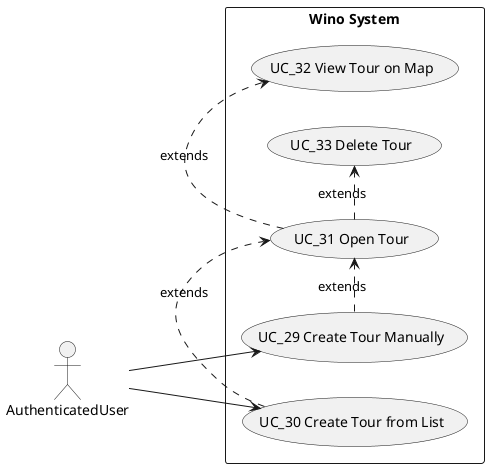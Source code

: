 @startuml
left to right direction

rectangle "Wino System" {
    usecase "UC_29 Create Tour Manually" as UC_29
    usecase "UC_30 Create Tour from List" as UC_30
    usecase "UC_31 Open Tour" as UC_31
    usecase "UC_32 View Tour on Map" as UC_32
    usecase "UC_33 Delete Tour" as UC_33
}

AuthenticatedUser --> UC_29
AuthenticatedUser --> UC_30
UC_29 .> UC_31 : extends
UC_30 .> UC_31 : extends
UC_31 .> UC_32 : extends
UC_31 .> UC_33 : extends
@enduml